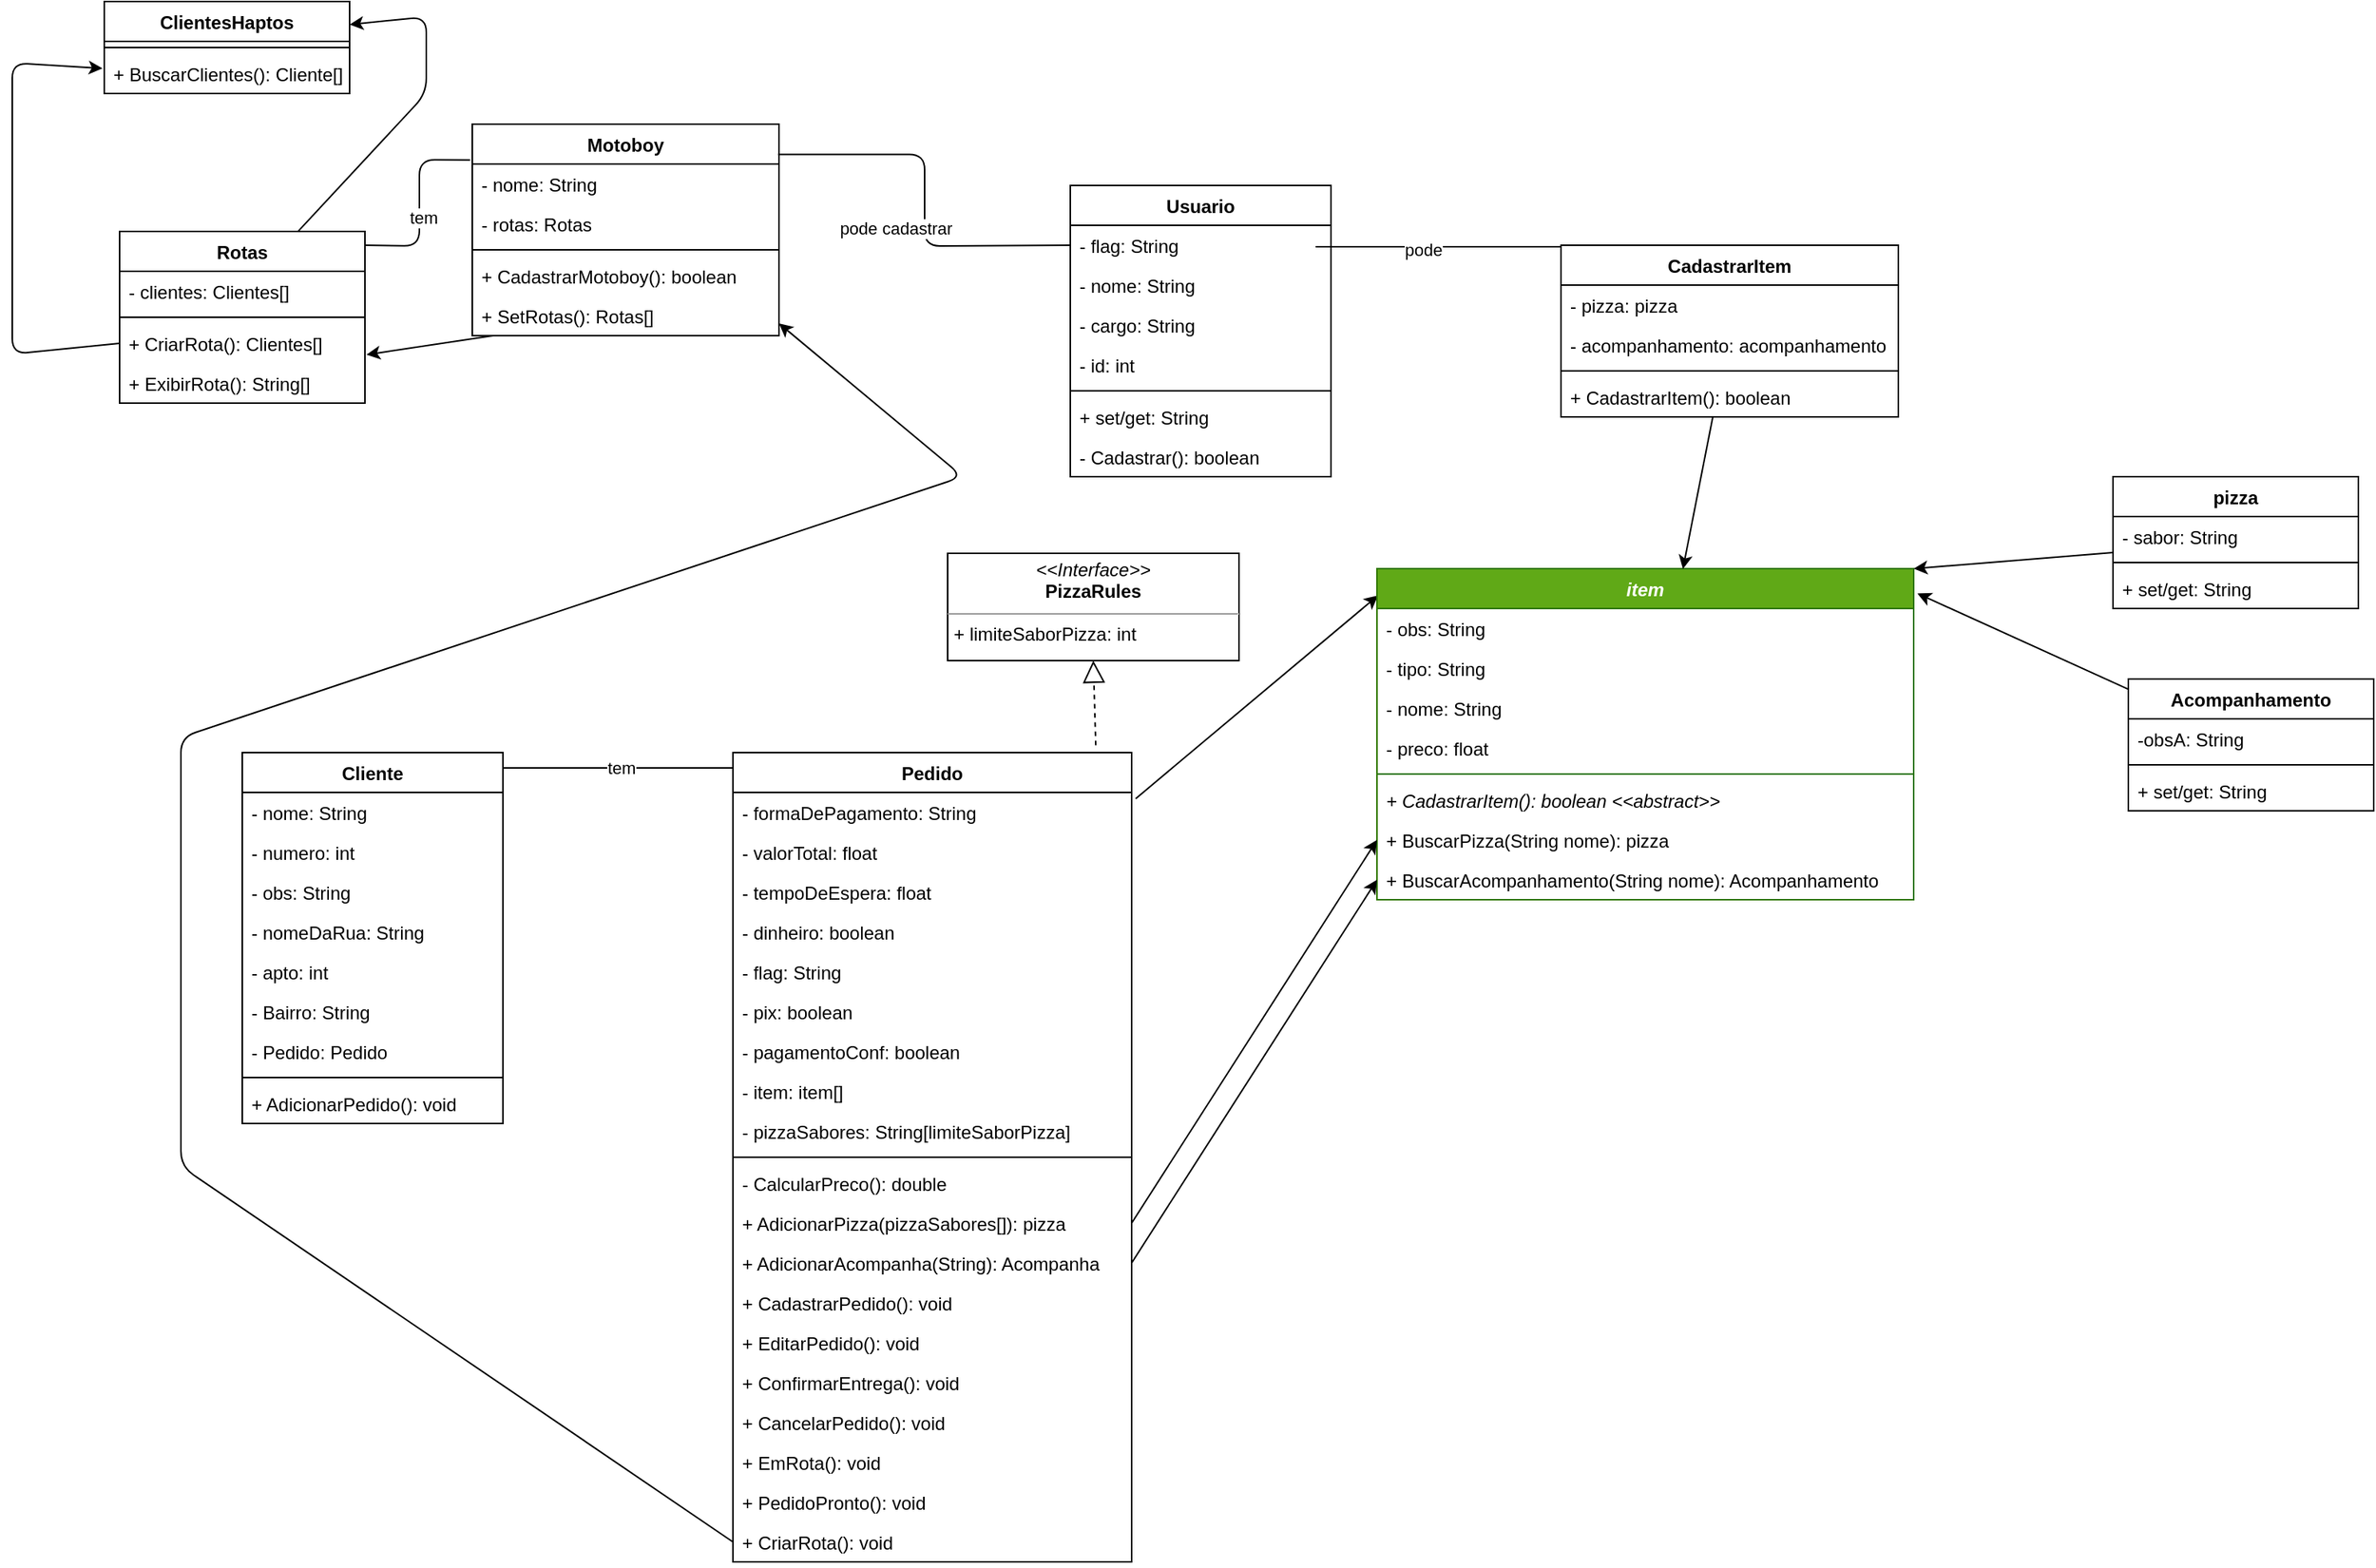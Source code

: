 <mxfile>
    <diagram id="C5RBs43oDa-KdzZeNtuy" name="Page-1">
        <mxGraphModel dx="2395" dy="2589" grid="1" gridSize="10" guides="1" tooltips="1" connect="1" arrows="1" fold="1" page="0" pageScale="1" pageWidth="827" pageHeight="1169" math="0" shadow="0">
            <root>
                <mxCell id="WIyWlLk6GJQsqaUBKTNV-0"/>
                <mxCell id="WIyWlLk6GJQsqaUBKTNV-1" parent="WIyWlLk6GJQsqaUBKTNV-0"/>
                <mxCell id="4" value="Cliente" style="swimlane;fontStyle=1;align=center;verticalAlign=top;childLayout=stackLayout;horizontal=1;startSize=26;horizontalStack=0;resizeParent=1;resizeParentMax=0;resizeLast=0;collapsible=1;marginBottom=0;" parent="WIyWlLk6GJQsqaUBKTNV-1" vertex="1">
                    <mxGeometry x="-200" y="-630" width="170" height="242" as="geometry"/>
                </mxCell>
                <mxCell id="5" value="- nome: String" style="text;strokeColor=none;fillColor=none;align=left;verticalAlign=top;spacingLeft=4;spacingRight=4;overflow=hidden;rotatable=0;points=[[0,0.5],[1,0.5]];portConstraint=eastwest;" parent="4" vertex="1">
                    <mxGeometry y="26" width="170" height="26" as="geometry"/>
                </mxCell>
                <mxCell id="8" value="- numero: int" style="text;strokeColor=none;fillColor=none;align=left;verticalAlign=top;spacingLeft=4;spacingRight=4;overflow=hidden;rotatable=0;points=[[0,0.5],[1,0.5]];portConstraint=eastwest;" parent="4" vertex="1">
                    <mxGeometry y="52" width="170" height="26" as="geometry"/>
                </mxCell>
                <mxCell id="9" value="- obs: String" style="text;strokeColor=none;fillColor=none;align=left;verticalAlign=top;spacingLeft=4;spacingRight=4;overflow=hidden;rotatable=0;points=[[0,0.5],[1,0.5]];portConstraint=eastwest;" parent="4" vertex="1">
                    <mxGeometry y="78" width="170" height="26" as="geometry"/>
                </mxCell>
                <mxCell id="10" value="- nomeDaRua: String" style="text;strokeColor=none;fillColor=none;align=left;verticalAlign=top;spacingLeft=4;spacingRight=4;overflow=hidden;rotatable=0;points=[[0,0.5],[1,0.5]];portConstraint=eastwest;" parent="4" vertex="1">
                    <mxGeometry y="104" width="170" height="26" as="geometry"/>
                </mxCell>
                <mxCell id="11" value="- apto: int" style="text;strokeColor=none;fillColor=none;align=left;verticalAlign=top;spacingLeft=4;spacingRight=4;overflow=hidden;rotatable=0;points=[[0,0.5],[1,0.5]];portConstraint=eastwest;" parent="4" vertex="1">
                    <mxGeometry y="130" width="170" height="26" as="geometry"/>
                </mxCell>
                <mxCell id="13" value="- Bairro: String" style="text;strokeColor=none;fillColor=none;align=left;verticalAlign=top;spacingLeft=4;spacingRight=4;overflow=hidden;rotatable=0;points=[[0,0.5],[1,0.5]];portConstraint=eastwest;" parent="4" vertex="1">
                    <mxGeometry y="156" width="170" height="26" as="geometry"/>
                </mxCell>
                <mxCell id="14" value="- Pedido: Pedido" style="text;strokeColor=none;fillColor=none;align=left;verticalAlign=top;spacingLeft=4;spacingRight=4;overflow=hidden;rotatable=0;points=[[0,0.5],[1,0.5]];portConstraint=eastwest;" parent="4" vertex="1">
                    <mxGeometry y="182" width="170" height="26" as="geometry"/>
                </mxCell>
                <mxCell id="6" value="" style="line;strokeWidth=1;fillColor=none;align=left;verticalAlign=middle;spacingTop=-1;spacingLeft=3;spacingRight=3;rotatable=0;labelPosition=right;points=[];portConstraint=eastwest;strokeColor=inherit;" parent="4" vertex="1">
                    <mxGeometry y="208" width="170" height="8" as="geometry"/>
                </mxCell>
                <mxCell id="7" value="+ AdicionarPedido(): void" style="text;strokeColor=none;fillColor=none;align=left;verticalAlign=top;spacingLeft=4;spacingRight=4;overflow=hidden;rotatable=0;points=[[0,0.5],[1,0.5]];portConstraint=eastwest;" parent="4" vertex="1">
                    <mxGeometry y="216" width="170" height="26" as="geometry"/>
                </mxCell>
                <mxCell id="74" style="edgeStyle=none;html=1;exitX=1.01;exitY=0.057;exitDx=0;exitDy=0;exitPerimeter=0;entryX=0.002;entryY=0.081;entryDx=0;entryDy=0;entryPerimeter=0;" parent="WIyWlLk6GJQsqaUBKTNV-1" source="15" target="30" edge="1">
                    <mxGeometry relative="1" as="geometry">
                        <mxPoint x="510" y="-358" as="targetPoint"/>
                    </mxGeometry>
                </mxCell>
                <mxCell id="15" value="Pedido" style="swimlane;fontStyle=1;align=center;verticalAlign=top;childLayout=stackLayout;horizontal=1;startSize=26;horizontalStack=0;resizeParent=1;resizeParentMax=0;resizeLast=0;collapsible=1;marginBottom=0;" parent="WIyWlLk6GJQsqaUBKTNV-1" vertex="1">
                    <mxGeometry x="120" y="-630" width="260" height="528" as="geometry"/>
                </mxCell>
                <mxCell id="16" value="- formaDePagamento: String " style="text;strokeColor=none;fillColor=none;align=left;verticalAlign=top;spacingLeft=4;spacingRight=4;overflow=hidden;rotatable=0;points=[[0,0.5],[1,0.5]];portConstraint=eastwest;" parent="15" vertex="1">
                    <mxGeometry y="26" width="260" height="26" as="geometry"/>
                </mxCell>
                <mxCell id="17" value="- valorTotal: float" style="text;strokeColor=none;fillColor=none;align=left;verticalAlign=top;spacingLeft=4;spacingRight=4;overflow=hidden;rotatable=0;points=[[0,0.5],[1,0.5]];portConstraint=eastwest;" parent="15" vertex="1">
                    <mxGeometry y="52" width="260" height="26" as="geometry"/>
                </mxCell>
                <mxCell id="18" value="- tempoDeEspera: float" style="text;strokeColor=none;fillColor=none;align=left;verticalAlign=top;spacingLeft=4;spacingRight=4;overflow=hidden;rotatable=0;points=[[0,0.5],[1,0.5]];portConstraint=eastwest;" parent="15" vertex="1">
                    <mxGeometry y="78" width="260" height="26" as="geometry"/>
                </mxCell>
                <mxCell id="19" value="- dinheiro: boolean" style="text;strokeColor=none;fillColor=none;align=left;verticalAlign=top;spacingLeft=4;spacingRight=4;overflow=hidden;rotatable=0;points=[[0,0.5],[1,0.5]];portConstraint=eastwest;" parent="15" vertex="1">
                    <mxGeometry y="104" width="260" height="26" as="geometry"/>
                </mxCell>
                <mxCell id="20" value="- flag: String" style="text;strokeColor=none;fillColor=none;align=left;verticalAlign=top;spacingLeft=4;spacingRight=4;overflow=hidden;rotatable=0;points=[[0,0.5],[1,0.5]];portConstraint=eastwest;" parent="15" vertex="1">
                    <mxGeometry y="130" width="260" height="26" as="geometry"/>
                </mxCell>
                <mxCell id="21" value="- pix: boolean" style="text;strokeColor=none;fillColor=none;align=left;verticalAlign=top;spacingLeft=4;spacingRight=4;overflow=hidden;rotatable=0;points=[[0,0.5],[1,0.5]];portConstraint=eastwest;" parent="15" vertex="1">
                    <mxGeometry y="156" width="260" height="26" as="geometry"/>
                </mxCell>
                <mxCell id="22" value="- pagamentoConf: boolean" style="text;strokeColor=none;fillColor=none;align=left;verticalAlign=top;spacingLeft=4;spacingRight=4;overflow=hidden;rotatable=0;points=[[0,0.5],[1,0.5]];portConstraint=eastwest;" parent="15" vertex="1">
                    <mxGeometry y="182" width="260" height="26" as="geometry"/>
                </mxCell>
                <mxCell id="29" value="- item: item[]" style="text;strokeColor=none;fillColor=none;align=left;verticalAlign=top;spacingLeft=4;spacingRight=4;overflow=hidden;rotatable=0;points=[[0,0.5],[1,0.5]];portConstraint=eastwest;" parent="15" vertex="1">
                    <mxGeometry y="208" width="260" height="26" as="geometry"/>
                </mxCell>
                <mxCell id="163" value="- pizzaSabores: String[limiteSaborPizza]" style="text;strokeColor=none;fillColor=none;align=left;verticalAlign=top;spacingLeft=4;spacingRight=4;overflow=hidden;rotatable=0;points=[[0,0.5],[1,0.5]];portConstraint=eastwest;" vertex="1" parent="15">
                    <mxGeometry y="234" width="260" height="26" as="geometry"/>
                </mxCell>
                <mxCell id="23" value="" style="line;strokeWidth=1;fillColor=none;align=left;verticalAlign=middle;spacingTop=-1;spacingLeft=3;spacingRight=3;rotatable=0;labelPosition=right;points=[];portConstraint=eastwest;strokeColor=inherit;" parent="15" vertex="1">
                    <mxGeometry y="260" width="260" height="8" as="geometry"/>
                </mxCell>
                <mxCell id="24" value="- CalcularPreco(): double" style="text;strokeColor=none;fillColor=none;align=left;verticalAlign=top;spacingLeft=4;spacingRight=4;overflow=hidden;rotatable=0;points=[[0,0.5],[1,0.5]];portConstraint=eastwest;" parent="15" vertex="1">
                    <mxGeometry y="268" width="260" height="26" as="geometry"/>
                </mxCell>
                <mxCell id="77" value="+ AdicionarPizza(pizzaSabores[]): pizza" style="text;strokeColor=none;fillColor=none;align=left;verticalAlign=top;spacingLeft=4;spacingRight=4;overflow=hidden;rotatable=0;points=[[0,0.5],[1,0.5]];portConstraint=eastwest;" parent="15" vertex="1">
                    <mxGeometry y="294" width="260" height="26" as="geometry"/>
                </mxCell>
                <mxCell id="109" value="+ AdicionarAcompanha(String): Acompanha" style="text;strokeColor=none;fillColor=none;align=left;verticalAlign=top;spacingLeft=4;spacingRight=4;overflow=hidden;rotatable=0;points=[[0,0.5],[1,0.5]];portConstraint=eastwest;" vertex="1" parent="15">
                    <mxGeometry y="320" width="260" height="26" as="geometry"/>
                </mxCell>
                <mxCell id="140" value="+ CadastrarPedido(): void" style="text;strokeColor=none;fillColor=none;align=left;verticalAlign=top;spacingLeft=4;spacingRight=4;overflow=hidden;rotatable=0;points=[[0,0.5],[1,0.5]];portConstraint=eastwest;" vertex="1" parent="15">
                    <mxGeometry y="346" width="260" height="26" as="geometry"/>
                </mxCell>
                <mxCell id="141" value="+ EditarPedido(): void" style="text;strokeColor=none;fillColor=none;align=left;verticalAlign=top;spacingLeft=4;spacingRight=4;overflow=hidden;rotatable=0;points=[[0,0.5],[1,0.5]];portConstraint=eastwest;" vertex="1" parent="15">
                    <mxGeometry y="372" width="260" height="26" as="geometry"/>
                </mxCell>
                <mxCell id="142" value="+ ConfirmarEntrega(): void" style="text;strokeColor=none;fillColor=none;align=left;verticalAlign=top;spacingLeft=4;spacingRight=4;overflow=hidden;rotatable=0;points=[[0,0.5],[1,0.5]];portConstraint=eastwest;" vertex="1" parent="15">
                    <mxGeometry y="398" width="260" height="26" as="geometry"/>
                </mxCell>
                <mxCell id="143" value="+ CancelarPedido(): void" style="text;strokeColor=none;fillColor=none;align=left;verticalAlign=top;spacingLeft=4;spacingRight=4;overflow=hidden;rotatable=0;points=[[0,0.5],[1,0.5]];portConstraint=eastwest;" vertex="1" parent="15">
                    <mxGeometry y="424" width="260" height="26" as="geometry"/>
                </mxCell>
                <mxCell id="144" value="+ EmRota(): void" style="text;strokeColor=none;fillColor=none;align=left;verticalAlign=top;spacingLeft=4;spacingRight=4;overflow=hidden;rotatable=0;points=[[0,0.5],[1,0.5]];portConstraint=eastwest;" vertex="1" parent="15">
                    <mxGeometry y="450" width="260" height="26" as="geometry"/>
                </mxCell>
                <mxCell id="145" value="+ PedidoPronto(): void" style="text;strokeColor=none;fillColor=none;align=left;verticalAlign=top;spacingLeft=4;spacingRight=4;overflow=hidden;rotatable=0;points=[[0,0.5],[1,0.5]];portConstraint=eastwest;" vertex="1" parent="15">
                    <mxGeometry y="476" width="260" height="26" as="geometry"/>
                </mxCell>
                <mxCell id="153" value="+ CriarRota(): void" style="text;strokeColor=none;fillColor=none;align=left;verticalAlign=top;spacingLeft=4;spacingRight=4;overflow=hidden;rotatable=0;points=[[0,0.5],[1,0.5]];portConstraint=eastwest;" vertex="1" parent="15">
                    <mxGeometry y="502" width="260" height="26" as="geometry"/>
                </mxCell>
                <mxCell id="30" value="item" style="swimlane;fontStyle=3;align=center;verticalAlign=top;childLayout=stackLayout;horizontal=1;startSize=26;horizontalStack=0;resizeParent=1;resizeParentMax=0;resizeLast=0;collapsible=1;marginBottom=0;fillColor=#60a917;fontColor=#ffffff;strokeColor=#2D7600;" parent="WIyWlLk6GJQsqaUBKTNV-1" vertex="1">
                    <mxGeometry x="540" y="-750" width="350" height="216" as="geometry"/>
                </mxCell>
                <mxCell id="31" value="- obs: String" style="text;strokeColor=none;fillColor=none;align=left;verticalAlign=top;spacingLeft=4;spacingRight=4;overflow=hidden;rotatable=0;points=[[0,0.5],[1,0.5]];portConstraint=eastwest;" parent="30" vertex="1">
                    <mxGeometry y="26" width="350" height="26" as="geometry"/>
                </mxCell>
                <mxCell id="68" value="- tipo: String" style="text;strokeColor=none;fillColor=none;align=left;verticalAlign=top;spacingLeft=4;spacingRight=4;overflow=hidden;rotatable=0;points=[[0,0.5],[1,0.5]];portConstraint=eastwest;" parent="30" vertex="1">
                    <mxGeometry y="52" width="350" height="26" as="geometry"/>
                </mxCell>
                <mxCell id="79" value="- nome: String" style="text;strokeColor=none;fillColor=none;align=left;verticalAlign=top;spacingLeft=4;spacingRight=4;overflow=hidden;rotatable=0;points=[[0,0.5],[1,0.5]];portConstraint=eastwest;" parent="30" vertex="1">
                    <mxGeometry y="78" width="350" height="26" as="geometry"/>
                </mxCell>
                <mxCell id="80" value="- preco: float" style="text;strokeColor=none;fillColor=none;align=left;verticalAlign=top;spacingLeft=4;spacingRight=4;overflow=hidden;rotatable=0;points=[[0,0.5],[1,0.5]];portConstraint=eastwest;" parent="30" vertex="1">
                    <mxGeometry y="104" width="350" height="26" as="geometry"/>
                </mxCell>
                <mxCell id="32" value="" style="line;strokeWidth=1;fillColor=none;align=left;verticalAlign=middle;spacingTop=-1;spacingLeft=3;spacingRight=3;rotatable=0;labelPosition=right;points=[];portConstraint=eastwest;strokeColor=inherit;" parent="30" vertex="1">
                    <mxGeometry y="130" width="350" height="8" as="geometry"/>
                </mxCell>
                <mxCell id="33" value="+ CadastrarItem(): boolean &lt;&lt;abstract&gt;&gt;" style="text;strokeColor=none;fillColor=none;align=left;verticalAlign=top;spacingLeft=4;spacingRight=4;overflow=hidden;rotatable=0;points=[[0,0.5],[1,0.5]];portConstraint=eastwest;fontStyle=2" parent="30" vertex="1">
                    <mxGeometry y="138" width="350" height="26" as="geometry"/>
                </mxCell>
                <mxCell id="71" value="+ BuscarPizza(String nome): pizza" style="text;strokeColor=none;fillColor=none;align=left;verticalAlign=top;spacingLeft=4;spacingRight=4;overflow=hidden;rotatable=0;points=[[0,0.5],[1,0.5]];portConstraint=eastwest;" parent="30" vertex="1">
                    <mxGeometry y="164" width="350" height="26" as="geometry"/>
                </mxCell>
                <mxCell id="107" value="+ BuscarAcompanhamento(String nome): Acompanhamento" style="text;strokeColor=none;fillColor=none;align=left;verticalAlign=top;spacingLeft=4;spacingRight=4;overflow=hidden;rotatable=0;points=[[0,0.5],[1,0.5]];portConstraint=eastwest;" vertex="1" parent="30">
                    <mxGeometry y="190" width="350" height="26" as="geometry"/>
                </mxCell>
                <mxCell id="82" style="edgeStyle=none;html=1;entryX=1.007;entryY=0.075;entryDx=0;entryDy=0;entryPerimeter=0;" parent="WIyWlLk6GJQsqaUBKTNV-1" source="34" target="30" edge="1">
                    <mxGeometry relative="1" as="geometry"/>
                </mxCell>
                <mxCell id="34" value="Acompanhamento" style="swimlane;fontStyle=1;align=center;verticalAlign=top;childLayout=stackLayout;horizontal=1;startSize=26;horizontalStack=0;resizeParent=1;resizeParentMax=0;resizeLast=0;collapsible=1;marginBottom=0;" parent="WIyWlLk6GJQsqaUBKTNV-1" vertex="1">
                    <mxGeometry x="1030" y="-678" width="160" height="86" as="geometry"/>
                </mxCell>
                <mxCell id="44" value="-obsA: String" style="text;strokeColor=none;fillColor=none;align=left;verticalAlign=top;spacingLeft=4;spacingRight=4;overflow=hidden;rotatable=0;points=[[0,0.5],[1,0.5]];portConstraint=eastwest;" parent="34" vertex="1">
                    <mxGeometry y="26" width="160" height="26" as="geometry"/>
                </mxCell>
                <mxCell id="36" value="" style="line;strokeWidth=1;fillColor=none;align=left;verticalAlign=middle;spacingTop=-1;spacingLeft=3;spacingRight=3;rotatable=0;labelPosition=right;points=[];portConstraint=eastwest;strokeColor=inherit;" parent="34" vertex="1">
                    <mxGeometry y="52" width="160" height="8" as="geometry"/>
                </mxCell>
                <mxCell id="37" value="+ set/get: String" style="text;strokeColor=none;fillColor=none;align=left;verticalAlign=top;spacingLeft=4;spacingRight=4;overflow=hidden;rotatable=0;points=[[0,0.5],[1,0.5]];portConstraint=eastwest;" parent="34" vertex="1">
                    <mxGeometry y="60" width="160" height="26" as="geometry"/>
                </mxCell>
                <mxCell id="81" style="edgeStyle=none;html=1;entryX=1;entryY=0;entryDx=0;entryDy=0;" parent="WIyWlLk6GJQsqaUBKTNV-1" source="38" target="30" edge="1">
                    <mxGeometry relative="1" as="geometry">
                        <mxPoint x="990" y="-500" as="targetPoint"/>
                    </mxGeometry>
                </mxCell>
                <mxCell id="38" value="pizza" style="swimlane;fontStyle=1;align=center;verticalAlign=top;childLayout=stackLayout;horizontal=1;startSize=26;horizontalStack=0;resizeParent=1;resizeParentMax=0;resizeLast=0;collapsible=1;marginBottom=0;" parent="WIyWlLk6GJQsqaUBKTNV-1" vertex="1">
                    <mxGeometry x="1020" y="-810" width="160" height="86" as="geometry">
                        <mxRectangle x="830" y="-400" width="70" height="30" as="alternateBounds"/>
                    </mxGeometry>
                </mxCell>
                <mxCell id="39" value="- sabor: String" style="text;strokeColor=none;fillColor=none;align=left;verticalAlign=top;spacingLeft=4;spacingRight=4;overflow=hidden;rotatable=0;points=[[0,0.5],[1,0.5]];portConstraint=eastwest;" parent="38" vertex="1">
                    <mxGeometry y="26" width="160" height="26" as="geometry"/>
                </mxCell>
                <mxCell id="40" value="" style="line;strokeWidth=1;fillColor=none;align=left;verticalAlign=middle;spacingTop=-1;spacingLeft=3;spacingRight=3;rotatable=0;labelPosition=right;points=[];portConstraint=eastwest;strokeColor=inherit;" parent="38" vertex="1">
                    <mxGeometry y="52" width="160" height="8" as="geometry"/>
                </mxCell>
                <mxCell id="41" value="+ set/get: String" style="text;strokeColor=none;fillColor=none;align=left;verticalAlign=top;spacingLeft=4;spacingRight=4;overflow=hidden;rotatable=0;points=[[0,0.5],[1,0.5]];portConstraint=eastwest;" parent="38" vertex="1">
                    <mxGeometry y="60" width="160" height="26" as="geometry"/>
                </mxCell>
                <mxCell id="45" value="Usuario" style="swimlane;fontStyle=1;align=center;verticalAlign=top;childLayout=stackLayout;horizontal=1;startSize=26;horizontalStack=0;resizeParent=1;resizeParentMax=0;resizeLast=0;collapsible=1;marginBottom=0;" parent="WIyWlLk6GJQsqaUBKTNV-1" vertex="1">
                    <mxGeometry x="340" y="-1000" width="170" height="190" as="geometry"/>
                </mxCell>
                <mxCell id="46" value="- flag: String" style="text;strokeColor=none;fillColor=none;align=left;verticalAlign=top;spacingLeft=4;spacingRight=4;overflow=hidden;rotatable=0;points=[[0,0.5],[1,0.5]];portConstraint=eastwest;" parent="45" vertex="1">
                    <mxGeometry y="26" width="170" height="26" as="geometry"/>
                </mxCell>
                <mxCell id="97" value="- nome: String" style="text;strokeColor=none;fillColor=none;align=left;verticalAlign=top;spacingLeft=4;spacingRight=4;overflow=hidden;rotatable=0;points=[[0,0.5],[1,0.5]];portConstraint=eastwest;" vertex="1" parent="45">
                    <mxGeometry y="52" width="170" height="26" as="geometry"/>
                </mxCell>
                <mxCell id="98" value="- cargo: String" style="text;strokeColor=none;fillColor=none;align=left;verticalAlign=top;spacingLeft=4;spacingRight=4;overflow=hidden;rotatable=0;points=[[0,0.5],[1,0.5]];portConstraint=eastwest;" vertex="1" parent="45">
                    <mxGeometry y="78" width="170" height="26" as="geometry"/>
                </mxCell>
                <mxCell id="99" value="- id: int" style="text;strokeColor=none;fillColor=none;align=left;verticalAlign=top;spacingLeft=4;spacingRight=4;overflow=hidden;rotatable=0;points=[[0,0.5],[1,0.5]];portConstraint=eastwest;" vertex="1" parent="45">
                    <mxGeometry y="104" width="170" height="26" as="geometry"/>
                </mxCell>
                <mxCell id="47" value="" style="line;strokeWidth=1;fillColor=none;align=left;verticalAlign=middle;spacingTop=-1;spacingLeft=3;spacingRight=3;rotatable=0;labelPosition=right;points=[];portConstraint=eastwest;strokeColor=inherit;" parent="45" vertex="1">
                    <mxGeometry y="130" width="170" height="8" as="geometry"/>
                </mxCell>
                <mxCell id="48" value="+ set/get: String" style="text;strokeColor=none;fillColor=none;align=left;verticalAlign=top;spacingLeft=4;spacingRight=4;overflow=hidden;rotatable=0;points=[[0,0.5],[1,0.5]];portConstraint=eastwest;" parent="45" vertex="1">
                    <mxGeometry y="138" width="170" height="26" as="geometry"/>
                </mxCell>
                <mxCell id="101" value="- Cadastrar(): boolean" style="text;strokeColor=none;fillColor=none;align=left;verticalAlign=top;spacingLeft=4;spacingRight=4;overflow=hidden;rotatable=0;points=[[0,0.5],[1,0.5]];portConstraint=eastwest;" vertex="1" parent="45">
                    <mxGeometry y="164" width="170" height="26" as="geometry"/>
                </mxCell>
                <mxCell id="91" style="edgeStyle=none;html=1;entryX=0.57;entryY=0.001;entryDx=0;entryDy=0;entryPerimeter=0;" edge="1" parent="WIyWlLk6GJQsqaUBKTNV-1" source="87" target="30">
                    <mxGeometry relative="1" as="geometry"/>
                </mxCell>
                <mxCell id="87" value="CadastrarItem" style="swimlane;fontStyle=1;align=center;verticalAlign=top;childLayout=stackLayout;horizontal=1;startSize=26;horizontalStack=0;resizeParent=1;resizeParentMax=0;resizeLast=0;collapsible=1;marginBottom=0;" vertex="1" parent="WIyWlLk6GJQsqaUBKTNV-1">
                    <mxGeometry x="660" y="-961" width="220" height="112" as="geometry"/>
                </mxCell>
                <mxCell id="88" value="- pizza: pizza" style="text;strokeColor=none;fillColor=none;align=left;verticalAlign=top;spacingLeft=4;spacingRight=4;overflow=hidden;rotatable=0;points=[[0,0.5],[1,0.5]];portConstraint=eastwest;" vertex="1" parent="87">
                    <mxGeometry y="26" width="220" height="26" as="geometry"/>
                </mxCell>
                <mxCell id="92" value="- acompanhamento: acompanhamento" style="text;strokeColor=none;fillColor=none;align=left;verticalAlign=top;spacingLeft=4;spacingRight=4;overflow=hidden;rotatable=0;points=[[0,0.5],[1,0.5]];portConstraint=eastwest;" vertex="1" parent="87">
                    <mxGeometry y="52" width="220" height="26" as="geometry"/>
                </mxCell>
                <mxCell id="89" value="" style="line;strokeWidth=1;fillColor=none;align=left;verticalAlign=middle;spacingTop=-1;spacingLeft=3;spacingRight=3;rotatable=0;labelPosition=right;points=[];portConstraint=eastwest;strokeColor=inherit;" vertex="1" parent="87">
                    <mxGeometry y="78" width="220" height="8" as="geometry"/>
                </mxCell>
                <mxCell id="90" value="+ CadastrarItem(): boolean" style="text;strokeColor=none;fillColor=none;align=left;verticalAlign=top;spacingLeft=4;spacingRight=4;overflow=hidden;rotatable=0;points=[[0,0.5],[1,0.5]];portConstraint=eastwest;" vertex="1" parent="87">
                    <mxGeometry y="86" width="220" height="26" as="geometry"/>
                </mxCell>
                <mxCell id="93" value="" style="endArrow=none;html=1;edgeStyle=orthogonalEdgeStyle;" edge="1" parent="WIyWlLk6GJQsqaUBKTNV-1">
                    <mxGeometry relative="1" as="geometry">
                        <mxPoint x="-30" y="-620" as="sourcePoint"/>
                        <mxPoint x="120" y="-620" as="targetPoint"/>
                    </mxGeometry>
                </mxCell>
                <mxCell id="96" value="tem" style="edgeLabel;html=1;align=center;verticalAlign=middle;resizable=0;points=[];" vertex="1" connectable="0" parent="93">
                    <mxGeometry x="-0.25" relative="1" as="geometry">
                        <mxPoint x="20" as="offset"/>
                    </mxGeometry>
                </mxCell>
                <mxCell id="102" value="" style="endArrow=none;html=1;edgeStyle=orthogonalEdgeStyle;" edge="1" parent="WIyWlLk6GJQsqaUBKTNV-1">
                    <mxGeometry relative="1" as="geometry">
                        <mxPoint x="500" y="-959.97" as="sourcePoint"/>
                        <mxPoint x="660" y="-959.97" as="targetPoint"/>
                        <Array as="points">
                            <mxPoint x="580" y="-959.97"/>
                            <mxPoint x="580" y="-959.97"/>
                        </Array>
                    </mxGeometry>
                </mxCell>
                <mxCell id="105" value="pode" style="edgeLabel;html=1;align=center;verticalAlign=middle;resizable=0;points=[];" vertex="1" connectable="0" parent="102">
                    <mxGeometry x="-0.126" y="-2" relative="1" as="geometry">
                        <mxPoint as="offset"/>
                    </mxGeometry>
                </mxCell>
                <mxCell id="108" style="edgeStyle=none;html=1;entryX=0;entryY=0.5;entryDx=0;entryDy=0;exitX=1;exitY=0.5;exitDx=0;exitDy=0;" edge="1" parent="WIyWlLk6GJQsqaUBKTNV-1" source="77" target="71">
                    <mxGeometry relative="1" as="geometry"/>
                </mxCell>
                <mxCell id="110" style="edgeStyle=none;html=1;entryX=0;entryY=0.5;entryDx=0;entryDy=0;exitX=1;exitY=0.5;exitDx=0;exitDy=0;" edge="1" parent="WIyWlLk6GJQsqaUBKTNV-1" source="109" target="107">
                    <mxGeometry relative="1" as="geometry"/>
                </mxCell>
                <mxCell id="111" value="Motoboy" style="swimlane;fontStyle=1;align=center;verticalAlign=top;childLayout=stackLayout;horizontal=1;startSize=26;horizontalStack=0;resizeParent=1;resizeParentMax=0;resizeLast=0;collapsible=1;marginBottom=0;" vertex="1" parent="WIyWlLk6GJQsqaUBKTNV-1">
                    <mxGeometry x="-50" y="-1040" width="200" height="138" as="geometry"/>
                </mxCell>
                <mxCell id="112" value="- nome: String" style="text;strokeColor=none;fillColor=none;align=left;verticalAlign=top;spacingLeft=4;spacingRight=4;overflow=hidden;rotatable=0;points=[[0,0.5],[1,0.5]];portConstraint=eastwest;" vertex="1" parent="111">
                    <mxGeometry y="26" width="200" height="26" as="geometry"/>
                </mxCell>
                <mxCell id="131" value="- rotas: Rotas" style="text;strokeColor=none;fillColor=none;align=left;verticalAlign=top;spacingLeft=4;spacingRight=4;overflow=hidden;rotatable=0;points=[[0,0.5],[1,0.5]];portConstraint=eastwest;" vertex="1" parent="111">
                    <mxGeometry y="52" width="200" height="26" as="geometry"/>
                </mxCell>
                <mxCell id="113" value="" style="line;strokeWidth=1;fillColor=none;align=left;verticalAlign=middle;spacingTop=-1;spacingLeft=3;spacingRight=3;rotatable=0;labelPosition=right;points=[];portConstraint=eastwest;strokeColor=inherit;" vertex="1" parent="111">
                    <mxGeometry y="78" width="200" height="8" as="geometry"/>
                </mxCell>
                <mxCell id="114" value="+ CadastrarMotoboy(): boolean" style="text;strokeColor=none;fillColor=none;align=left;verticalAlign=top;spacingLeft=4;spacingRight=4;overflow=hidden;rotatable=0;points=[[0,0.5],[1,0.5]];portConstraint=eastwest;" vertex="1" parent="111">
                    <mxGeometry y="86" width="200" height="26" as="geometry"/>
                </mxCell>
                <mxCell id="158" value="+ SetRotas(): Rotas[]" style="text;strokeColor=none;fillColor=none;align=left;verticalAlign=top;spacingLeft=4;spacingRight=4;overflow=hidden;rotatable=0;points=[[0,0.5],[1,0.5]];portConstraint=eastwest;" vertex="1" parent="111">
                    <mxGeometry y="112" width="200" height="26" as="geometry"/>
                </mxCell>
                <mxCell id="122" value="" style="endArrow=none;html=1;edgeStyle=orthogonalEdgeStyle;exitX=0.997;exitY=0.143;exitDx=0;exitDy=0;exitPerimeter=0;" edge="1" parent="WIyWlLk6GJQsqaUBKTNV-1" source="111">
                    <mxGeometry relative="1" as="geometry">
                        <mxPoint x="260" y="-960.97" as="sourcePoint"/>
                        <mxPoint x="340" y="-960.97" as="targetPoint"/>
                        <Array as="points"/>
                    </mxGeometry>
                </mxCell>
                <mxCell id="125" value="pode cadastrar" style="edgeLabel;html=1;align=center;verticalAlign=middle;resizable=0;points=[];" vertex="1" connectable="0" parent="122">
                    <mxGeometry x="0.161" y="-2" relative="1" as="geometry">
                        <mxPoint x="-17" y="-2" as="offset"/>
                    </mxGeometry>
                </mxCell>
                <mxCell id="152" style="edgeStyle=none;html=1;exitX=0.724;exitY=0.005;exitDx=0;exitDy=0;exitPerimeter=0;entryX=1;entryY=0.25;entryDx=0;entryDy=0;" edge="1" parent="WIyWlLk6GJQsqaUBKTNV-1" source="127" target="148">
                    <mxGeometry relative="1" as="geometry">
                        <mxPoint x="-80" y="-1110" as="targetPoint"/>
                        <Array as="points">
                            <mxPoint x="-80" y="-1060"/>
                            <mxPoint x="-80" y="-1110"/>
                        </Array>
                    </mxGeometry>
                </mxCell>
                <mxCell id="127" value="Rotas" style="swimlane;fontStyle=1;align=center;verticalAlign=top;childLayout=stackLayout;horizontal=1;startSize=26;horizontalStack=0;resizeParent=1;resizeParentMax=0;resizeLast=0;collapsible=1;marginBottom=0;" vertex="1" parent="WIyWlLk6GJQsqaUBKTNV-1">
                    <mxGeometry x="-280" y="-970" width="160" height="112" as="geometry"/>
                </mxCell>
                <mxCell id="132" value="- clientes: Clientes[]" style="text;strokeColor=none;fillColor=none;align=left;verticalAlign=top;spacingLeft=4;spacingRight=4;overflow=hidden;rotatable=0;points=[[0,0.5],[1,0.5]];portConstraint=eastwest;" vertex="1" parent="127">
                    <mxGeometry y="26" width="160" height="26" as="geometry"/>
                </mxCell>
                <mxCell id="129" value="" style="line;strokeWidth=1;fillColor=none;align=left;verticalAlign=middle;spacingTop=-1;spacingLeft=3;spacingRight=3;rotatable=0;labelPosition=right;points=[];portConstraint=eastwest;strokeColor=inherit;" vertex="1" parent="127">
                    <mxGeometry y="52" width="160" height="8" as="geometry"/>
                </mxCell>
                <mxCell id="130" value="+ CriarRota(): Clientes[]" style="text;strokeColor=none;fillColor=none;align=left;verticalAlign=top;spacingLeft=4;spacingRight=4;overflow=hidden;rotatable=0;points=[[0,0.5],[1,0.5]];portConstraint=eastwest;" vertex="1" parent="127">
                    <mxGeometry y="60" width="160" height="26" as="geometry"/>
                </mxCell>
                <mxCell id="161" value="+ ExibirRota(): String[]" style="text;strokeColor=none;fillColor=none;align=left;verticalAlign=top;spacingLeft=4;spacingRight=4;overflow=hidden;rotatable=0;points=[[0,0.5],[1,0.5]];portConstraint=eastwest;" vertex="1" parent="127">
                    <mxGeometry y="86" width="160" height="26" as="geometry"/>
                </mxCell>
                <mxCell id="134" value="" style="endArrow=none;html=1;edgeStyle=orthogonalEdgeStyle;entryX=-0.007;entryY=0.169;entryDx=0;entryDy=0;entryPerimeter=0;" edge="1" parent="WIyWlLk6GJQsqaUBKTNV-1" target="111">
                    <mxGeometry relative="1" as="geometry">
                        <mxPoint x="-120" y="-961" as="sourcePoint"/>
                        <mxPoint x="-40" y="-961" as="targetPoint"/>
                        <Array as="points"/>
                    </mxGeometry>
                </mxCell>
                <mxCell id="138" value="tem" style="edgeLabel;html=1;align=center;verticalAlign=middle;resizable=0;points=[];" vertex="1" connectable="0" parent="134">
                    <mxGeometry x="-0.123" y="-1" relative="1" as="geometry">
                        <mxPoint x="1" as="offset"/>
                    </mxGeometry>
                </mxCell>
                <mxCell id="148" value="ClientesHaptos" style="swimlane;fontStyle=1;align=center;verticalAlign=top;childLayout=stackLayout;horizontal=1;startSize=26;horizontalStack=0;resizeParent=1;resizeParentMax=0;resizeLast=0;collapsible=1;marginBottom=0;" vertex="1" parent="WIyWlLk6GJQsqaUBKTNV-1">
                    <mxGeometry x="-290" y="-1120" width="160" height="60" as="geometry"/>
                </mxCell>
                <mxCell id="150" value="" style="line;strokeWidth=1;fillColor=none;align=left;verticalAlign=middle;spacingTop=-1;spacingLeft=3;spacingRight=3;rotatable=0;labelPosition=right;points=[];portConstraint=eastwest;strokeColor=inherit;" vertex="1" parent="148">
                    <mxGeometry y="26" width="160" height="8" as="geometry"/>
                </mxCell>
                <mxCell id="151" value="+ BuscarClientes(): Cliente[]" style="text;strokeColor=none;fillColor=none;align=left;verticalAlign=top;spacingLeft=4;spacingRight=4;overflow=hidden;rotatable=0;points=[[0,0.5],[1,0.5]];portConstraint=eastwest;fontStyle=0" vertex="1" parent="148">
                    <mxGeometry y="34" width="160" height="26" as="geometry"/>
                </mxCell>
                <mxCell id="154" style="edgeStyle=none;html=1;entryX=1;entryY=0.692;entryDx=0;entryDy=0;entryPerimeter=0;exitX=0;exitY=0.5;exitDx=0;exitDy=0;" edge="1" parent="WIyWlLk6GJQsqaUBKTNV-1" source="153" target="158">
                    <mxGeometry relative="1" as="geometry">
                        <Array as="points">
                            <mxPoint x="-240" y="-360"/>
                            <mxPoint x="-240" y="-640"/>
                            <mxPoint x="270" y="-810"/>
                        </Array>
                    </mxGeometry>
                </mxCell>
                <mxCell id="156" style="edgeStyle=none;html=1;entryX=-0.007;entryY=0.37;entryDx=0;entryDy=0;entryPerimeter=0;exitX=0;exitY=0.5;exitDx=0;exitDy=0;" edge="1" parent="WIyWlLk6GJQsqaUBKTNV-1" source="130" target="151">
                    <mxGeometry relative="1" as="geometry">
                        <Array as="points">
                            <mxPoint x="-350" y="-890"/>
                            <mxPoint x="-350" y="-1000"/>
                            <mxPoint x="-350" y="-1080"/>
                        </Array>
                    </mxGeometry>
                </mxCell>
                <mxCell id="159" style="edgeStyle=none;html=1;entryX=1.006;entryY=0.786;entryDx=0;entryDy=0;entryPerimeter=0;" edge="1" parent="WIyWlLk6GJQsqaUBKTNV-1" source="158" target="130">
                    <mxGeometry relative="1" as="geometry"/>
                </mxCell>
                <mxCell id="166" value="&lt;p style=&quot;margin:0px;margin-top:4px;text-align:center;&quot;&gt;&lt;i&gt;&amp;lt;&amp;lt;Interface&amp;gt;&amp;gt;&lt;/i&gt;&lt;br&gt;&lt;b&gt;PizzaRules&lt;/b&gt;&lt;/p&gt;&lt;hr size=&quot;1&quot;&gt;&lt;p style=&quot;margin:0px;margin-left:4px;&quot;&gt;+ limiteSaborPizza: int&lt;br&gt;&lt;/p&gt;" style="verticalAlign=top;align=left;overflow=fill;fontSize=12;fontFamily=Helvetica;html=1;" vertex="1" parent="WIyWlLk6GJQsqaUBKTNV-1">
                    <mxGeometry x="260" y="-760" width="190" height="70" as="geometry"/>
                </mxCell>
                <mxCell id="167" value="" style="endArrow=block;dashed=1;endFill=0;endSize=12;html=1;exitX=0.91;exitY=-0.009;exitDx=0;exitDy=0;exitPerimeter=0;entryX=0.5;entryY=1;entryDx=0;entryDy=0;" edge="1" parent="WIyWlLk6GJQsqaUBKTNV-1" source="15" target="166">
                    <mxGeometry width="160" relative="1" as="geometry">
                        <mxPoint x="550" y="-500" as="sourcePoint"/>
                        <mxPoint x="710" y="-500" as="targetPoint"/>
                    </mxGeometry>
                </mxCell>
            </root>
        </mxGraphModel>
    </diagram>
</mxfile>